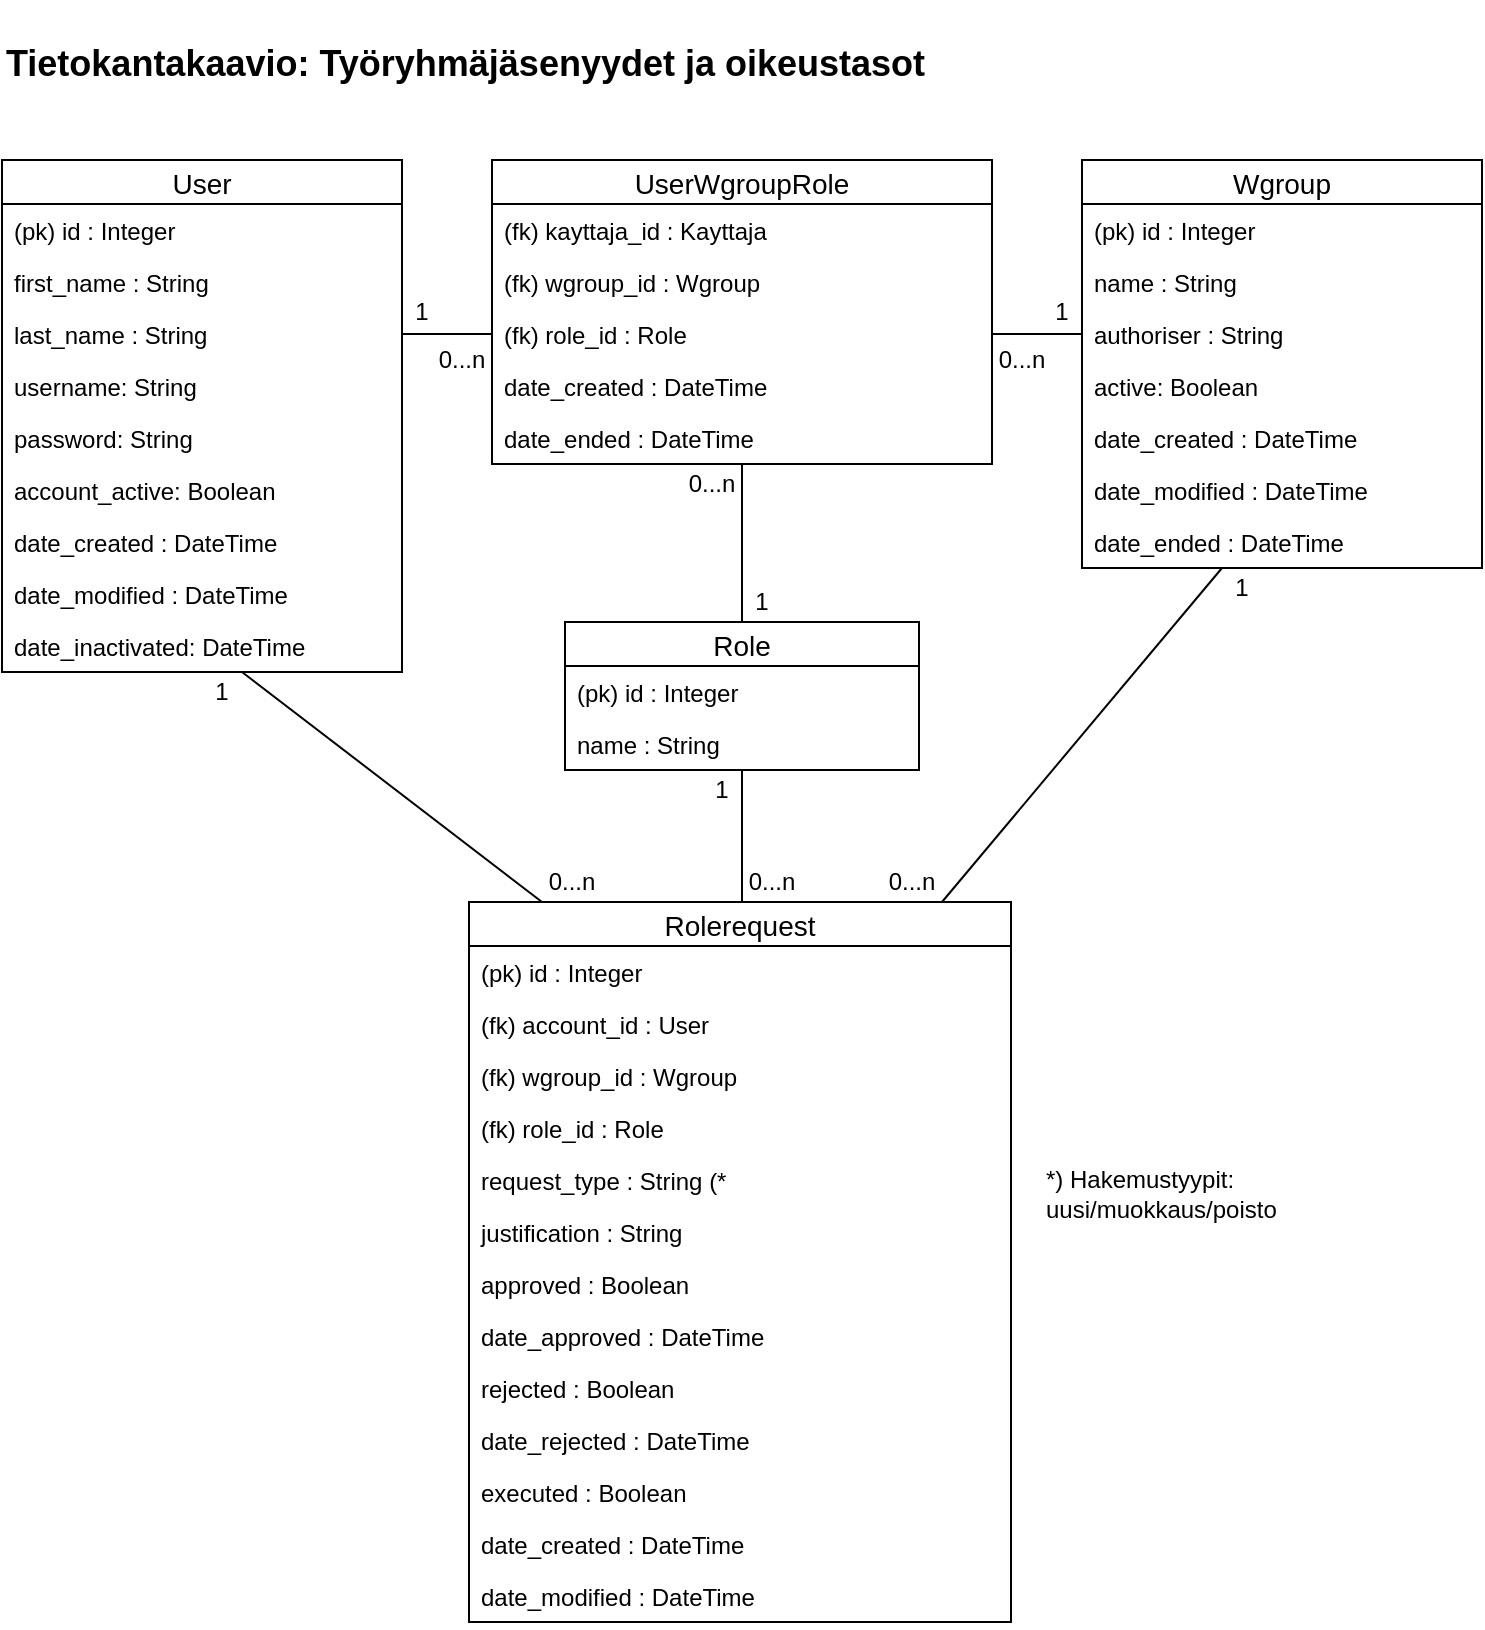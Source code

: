 <mxfile version="12.6.2" type="device"><diagram id="K_6eRJi6-mavrpqg_ub1" name="Page-1"><mxGraphModel dx="673" dy="753" grid="1" gridSize="10" guides="1" tooltips="1" connect="1" arrows="1" fold="1" page="1" pageScale="1" pageWidth="827" pageHeight="1169" math="0" shadow="0"><root><mxCell id="0"/><mxCell id="1" parent="0"/><mxCell id="vYs6WJxpEF9WLS63FCqz-5" value="User" style="swimlane;fontStyle=0;childLayout=stackLayout;horizontal=1;startSize=22;fillColor=none;horizontalStack=0;resizeParent=1;resizeParentMax=0;resizeLast=0;collapsible=1;marginBottom=0;swimlaneFillColor=#ffffff;align=center;fontSize=14;" parent="1" vertex="1"><mxGeometry x="50" y="100" width="200" height="256" as="geometry"/></mxCell><mxCell id="vYs6WJxpEF9WLS63FCqz-66" value="(pk) id : Integer" style="text;strokeColor=none;fillColor=none;spacingLeft=4;spacingRight=4;overflow=hidden;rotatable=0;points=[[0,0.5],[1,0.5]];portConstraint=eastwest;fontSize=12;" parent="vYs6WJxpEF9WLS63FCqz-5" vertex="1"><mxGeometry y="22" width="200" height="26" as="geometry"/></mxCell><mxCell id="vYs6WJxpEF9WLS63FCqz-6" value="first_name : String" style="text;strokeColor=none;fillColor=none;spacingLeft=4;spacingRight=4;overflow=hidden;rotatable=0;points=[[0,0.5],[1,0.5]];portConstraint=eastwest;fontSize=12;" parent="vYs6WJxpEF9WLS63FCqz-5" vertex="1"><mxGeometry y="48" width="200" height="26" as="geometry"/></mxCell><mxCell id="vYs6WJxpEF9WLS63FCqz-7" value="last_name : String" style="text;strokeColor=none;fillColor=none;spacingLeft=4;spacingRight=4;overflow=hidden;rotatable=0;points=[[0,0.5],[1,0.5]];portConstraint=eastwest;fontSize=12;" parent="vYs6WJxpEF9WLS63FCqz-5" vertex="1"><mxGeometry y="74" width="200" height="26" as="geometry"/></mxCell><mxCell id="vYs6WJxpEF9WLS63FCqz-19" value="username: String" style="text;strokeColor=none;fillColor=none;spacingLeft=4;spacingRight=4;overflow=hidden;rotatable=0;points=[[0,0.5],[1,0.5]];portConstraint=eastwest;fontSize=12;" parent="vYs6WJxpEF9WLS63FCqz-5" vertex="1"><mxGeometry y="100" width="200" height="26" as="geometry"/></mxCell><mxCell id="9SXKXt_-whDtEp_cpkO0-17" value="password: String" style="text;strokeColor=none;fillColor=none;spacingLeft=4;spacingRight=4;overflow=hidden;rotatable=0;points=[[0,0.5],[1,0.5]];portConstraint=eastwest;fontSize=12;" parent="vYs6WJxpEF9WLS63FCqz-5" vertex="1"><mxGeometry y="126" width="200" height="26" as="geometry"/></mxCell><mxCell id="9SXKXt_-whDtEp_cpkO0-16" value="account_active: Boolean" style="text;strokeColor=none;fillColor=none;spacingLeft=4;spacingRight=4;overflow=hidden;rotatable=0;points=[[0,0.5],[1,0.5]];portConstraint=eastwest;fontSize=12;" parent="vYs6WJxpEF9WLS63FCqz-5" vertex="1"><mxGeometry y="152" width="200" height="26" as="geometry"/></mxCell><mxCell id="vYs6WJxpEF9WLS63FCqz-21" value="date_created : DateTime" style="text;strokeColor=none;fillColor=none;spacingLeft=4;spacingRight=4;overflow=hidden;rotatable=0;points=[[0,0.5],[1,0.5]];portConstraint=eastwest;fontSize=12;" parent="vYs6WJxpEF9WLS63FCqz-5" vertex="1"><mxGeometry y="178" width="200" height="26" as="geometry"/></mxCell><mxCell id="9SXKXt_-whDtEp_cpkO0-2" value="date_modified : DateTime" style="text;strokeColor=none;fillColor=none;spacingLeft=4;spacingRight=4;overflow=hidden;rotatable=0;points=[[0,0.5],[1,0.5]];portConstraint=eastwest;fontSize=12;" parent="vYs6WJxpEF9WLS63FCqz-5" vertex="1"><mxGeometry y="204" width="200" height="26" as="geometry"/></mxCell><mxCell id="vYs6WJxpEF9WLS63FCqz-26" value="date_inactivated: DateTime" style="text;strokeColor=none;fillColor=none;spacingLeft=4;spacingRight=4;overflow=hidden;rotatable=0;points=[[0,0.5],[1,0.5]];portConstraint=eastwest;fontSize=12;" parent="vYs6WJxpEF9WLS63FCqz-5" vertex="1"><mxGeometry y="230" width="200" height="26" as="geometry"/></mxCell><mxCell id="vYs6WJxpEF9WLS63FCqz-11" value="Wgroup" style="swimlane;fontStyle=0;childLayout=stackLayout;horizontal=1;startSize=22;fillColor=none;horizontalStack=0;resizeParent=1;resizeParentMax=0;resizeLast=0;collapsible=1;marginBottom=0;swimlaneFillColor=#ffffff;align=center;fontSize=14;" parent="1" vertex="1"><mxGeometry x="590" y="100" width="200" height="204" as="geometry"/></mxCell><mxCell id="vYs6WJxpEF9WLS63FCqz-64" value="(pk) id : Integer" style="text;strokeColor=none;fillColor=none;spacingLeft=4;spacingRight=4;overflow=hidden;rotatable=0;points=[[0,0.5],[1,0.5]];portConstraint=eastwest;fontSize=12;" parent="vYs6WJxpEF9WLS63FCqz-11" vertex="1"><mxGeometry y="22" width="200" height="26" as="geometry"/></mxCell><mxCell id="vYs6WJxpEF9WLS63FCqz-12" value="name : String" style="text;strokeColor=none;fillColor=none;spacingLeft=4;spacingRight=4;overflow=hidden;rotatable=0;points=[[0,0.5],[1,0.5]];portConstraint=eastwest;fontSize=12;" parent="vYs6WJxpEF9WLS63FCqz-11" vertex="1"><mxGeometry y="48" width="200" height="26" as="geometry"/></mxCell><mxCell id="vYs6WJxpEF9WLS63FCqz-27" value="authoriser : String" style="text;strokeColor=none;fillColor=none;spacingLeft=4;spacingRight=4;overflow=hidden;rotatable=0;points=[[0,0.5],[1,0.5]];portConstraint=eastwest;fontSize=12;" parent="vYs6WJxpEF9WLS63FCqz-11" vertex="1"><mxGeometry y="74" width="200" height="26" as="geometry"/></mxCell><mxCell id="9SXKXt_-whDtEp_cpkO0-15" value="active: Boolean" style="text;strokeColor=none;fillColor=none;spacingLeft=4;spacingRight=4;overflow=hidden;rotatable=0;points=[[0,0.5],[1,0.5]];portConstraint=eastwest;fontSize=12;" parent="vYs6WJxpEF9WLS63FCqz-11" vertex="1"><mxGeometry y="100" width="200" height="26" as="geometry"/></mxCell><mxCell id="vYs6WJxpEF9WLS63FCqz-13" value="date_created : DateTime" style="text;strokeColor=none;fillColor=none;spacingLeft=4;spacingRight=4;overflow=hidden;rotatable=0;points=[[0,0.5],[1,0.5]];portConstraint=eastwest;fontSize=12;" parent="vYs6WJxpEF9WLS63FCqz-11" vertex="1"><mxGeometry y="126" width="200" height="26" as="geometry"/></mxCell><mxCell id="9SXKXt_-whDtEp_cpkO0-5" value="date_modified : DateTime" style="text;strokeColor=none;fillColor=none;spacingLeft=4;spacingRight=4;overflow=hidden;rotatable=0;points=[[0,0.5],[1,0.5]];portConstraint=eastwest;fontSize=12;" parent="vYs6WJxpEF9WLS63FCqz-11" vertex="1"><mxGeometry y="152" width="200" height="26" as="geometry"/></mxCell><mxCell id="vYs6WJxpEF9WLS63FCqz-14" value="date_ended : DateTime" style="text;strokeColor=none;fillColor=none;spacingLeft=4;spacingRight=4;overflow=hidden;rotatable=0;points=[[0,0.5],[1,0.5]];portConstraint=eastwest;fontSize=12;" parent="vYs6WJxpEF9WLS63FCqz-11" vertex="1"><mxGeometry y="178" width="200" height="26" as="geometry"/></mxCell><mxCell id="vYs6WJxpEF9WLS63FCqz-15" value="Rolerequest" style="swimlane;fontStyle=0;childLayout=stackLayout;horizontal=1;startSize=22;fillColor=none;horizontalStack=0;resizeParent=1;resizeParentMax=0;resizeLast=0;collapsible=1;marginBottom=0;swimlaneFillColor=#ffffff;align=center;fontSize=14;" parent="1" vertex="1"><mxGeometry x="283.5" y="471" width="271" height="360" as="geometry"/></mxCell><mxCell id="vYs6WJxpEF9WLS63FCqz-62" value="(pk) id : Integer" style="text;strokeColor=none;fillColor=none;spacingLeft=4;spacingRight=4;overflow=hidden;rotatable=0;points=[[0,0.5],[1,0.5]];portConstraint=eastwest;fontSize=12;" parent="vYs6WJxpEF9WLS63FCqz-15" vertex="1"><mxGeometry y="22" width="271" height="26" as="geometry"/></mxCell><mxCell id="vYs6WJxpEF9WLS63FCqz-65" value="(fk) account_id : User" style="text;strokeColor=none;fillColor=none;spacingLeft=4;spacingRight=4;overflow=hidden;rotatable=0;points=[[0,0.5],[1,0.5]];portConstraint=eastwest;fontSize=12;" parent="vYs6WJxpEF9WLS63FCqz-15" vertex="1"><mxGeometry y="48" width="271" height="26" as="geometry"/></mxCell><mxCell id="vYs6WJxpEF9WLS63FCqz-87" value="(fk) wgroup_id : Wgroup" style="text;strokeColor=none;fillColor=none;spacingLeft=4;spacingRight=4;overflow=hidden;rotatable=0;points=[[0,0.5],[1,0.5]];portConstraint=eastwest;fontSize=12;" parent="vYs6WJxpEF9WLS63FCqz-15" vertex="1"><mxGeometry y="74" width="271" height="26" as="geometry"/></mxCell><mxCell id="vYs6WJxpEF9WLS63FCqz-88" value="(fk) role_id : Role" style="text;strokeColor=none;fillColor=none;spacingLeft=4;spacingRight=4;overflow=hidden;rotatable=0;points=[[0,0.5],[1,0.5]];portConstraint=eastwest;fontSize=12;" parent="vYs6WJxpEF9WLS63FCqz-15" vertex="1"><mxGeometry y="100" width="271" height="26" as="geometry"/></mxCell><mxCell id="vYs6WJxpEF9WLS63FCqz-16" value="request_type : String (*" style="text;strokeColor=none;fillColor=none;spacingLeft=4;spacingRight=4;overflow=hidden;rotatable=0;points=[[0,0.5],[1,0.5]];portConstraint=eastwest;fontSize=12;" parent="vYs6WJxpEF9WLS63FCqz-15" vertex="1"><mxGeometry y="126" width="271" height="26" as="geometry"/></mxCell><mxCell id="vYs6WJxpEF9WLS63FCqz-18" value="justification : String" style="text;strokeColor=none;fillColor=none;spacingLeft=4;spacingRight=4;overflow=hidden;rotatable=0;points=[[0,0.5],[1,0.5]];portConstraint=eastwest;fontSize=12;" parent="vYs6WJxpEF9WLS63FCqz-15" vertex="1"><mxGeometry y="152" width="271" height="26" as="geometry"/></mxCell><mxCell id="vYs6WJxpEF9WLS63FCqz-31" value="approved : Boolean" style="text;strokeColor=none;fillColor=none;spacingLeft=4;spacingRight=4;overflow=hidden;rotatable=0;points=[[0,0.5],[1,0.5]];portConstraint=eastwest;fontSize=12;" parent="vYs6WJxpEF9WLS63FCqz-15" vertex="1"><mxGeometry y="178" width="271" height="26" as="geometry"/></mxCell><mxCell id="13NI0vc8-d1OaprR5OlA-2" value="date_approved : DateTime" style="text;strokeColor=none;fillColor=none;spacingLeft=4;spacingRight=4;overflow=hidden;rotatable=0;points=[[0,0.5],[1,0.5]];portConstraint=eastwest;fontSize=12;" parent="vYs6WJxpEF9WLS63FCqz-15" vertex="1"><mxGeometry y="204" width="271" height="26" as="geometry"/></mxCell><mxCell id="vYs6WJxpEF9WLS63FCqz-34" value="rejected : Boolean" style="text;strokeColor=none;fillColor=none;spacingLeft=4;spacingRight=4;overflow=hidden;rotatable=0;points=[[0,0.5],[1,0.5]];portConstraint=eastwest;fontSize=12;" parent="vYs6WJxpEF9WLS63FCqz-15" vertex="1"><mxGeometry y="230" width="271" height="26" as="geometry"/></mxCell><mxCell id="ODorzyz_wUJmV5muRfNS-1" value="date_rejected : DateTime" style="text;strokeColor=none;fillColor=none;spacingLeft=4;spacingRight=4;overflow=hidden;rotatable=0;points=[[0,0.5],[1,0.5]];portConstraint=eastwest;fontSize=12;" vertex="1" parent="vYs6WJxpEF9WLS63FCqz-15"><mxGeometry y="256" width="271" height="26" as="geometry"/></mxCell><mxCell id="vYs6WJxpEF9WLS63FCqz-32" value="executed : Boolean" style="text;strokeColor=none;fillColor=none;spacingLeft=4;spacingRight=4;overflow=hidden;rotatable=0;points=[[0,0.5],[1,0.5]];portConstraint=eastwest;fontSize=12;" parent="vYs6WJxpEF9WLS63FCqz-15" vertex="1"><mxGeometry y="282" width="271" height="26" as="geometry"/></mxCell><mxCell id="9SXKXt_-whDtEp_cpkO0-7" value="date_created : DateTime" style="text;strokeColor=none;fillColor=none;spacingLeft=4;spacingRight=4;overflow=hidden;rotatable=0;points=[[0,0.5],[1,0.5]];portConstraint=eastwest;fontSize=12;" parent="vYs6WJxpEF9WLS63FCqz-15" vertex="1"><mxGeometry y="308" width="271" height="26" as="geometry"/></mxCell><mxCell id="9SXKXt_-whDtEp_cpkO0-8" value="date_modified : DateTime" style="text;strokeColor=none;fillColor=none;spacingLeft=4;spacingRight=4;overflow=hidden;rotatable=0;points=[[0,0.5],[1,0.5]];portConstraint=eastwest;fontSize=12;" parent="vYs6WJxpEF9WLS63FCqz-15" vertex="1"><mxGeometry y="334" width="271" height="26" as="geometry"/></mxCell><mxCell id="vYs6WJxpEF9WLS63FCqz-22" value="Role" style="swimlane;fontStyle=0;childLayout=stackLayout;horizontal=1;startSize=22;fillColor=none;horizontalStack=0;resizeParent=1;resizeParentMax=0;resizeLast=0;collapsible=1;marginBottom=0;swimlaneFillColor=#ffffff;align=center;fontSize=14;" parent="1" vertex="1"><mxGeometry x="331.5" y="331" width="177" height="74" as="geometry"/></mxCell><mxCell id="vYs6WJxpEF9WLS63FCqz-63" value="(pk) id : Integer" style="text;strokeColor=none;fillColor=none;spacingLeft=4;spacingRight=4;overflow=hidden;rotatable=0;points=[[0,0.5],[1,0.5]];portConstraint=eastwest;fontSize=12;" parent="vYs6WJxpEF9WLS63FCqz-22" vertex="1"><mxGeometry y="22" width="177" height="26" as="geometry"/></mxCell><mxCell id="vYs6WJxpEF9WLS63FCqz-25" value="name : String" style="text;strokeColor=none;fillColor=none;spacingLeft=4;spacingRight=4;overflow=hidden;rotatable=0;points=[[0,0.5],[1,0.5]];portConstraint=eastwest;fontSize=12;" parent="vYs6WJxpEF9WLS63FCqz-22" vertex="1"><mxGeometry y="48" width="177" height="26" as="geometry"/></mxCell><mxCell id="vYs6WJxpEF9WLS63FCqz-74" value="UserWgroupRole" style="swimlane;fontStyle=0;childLayout=stackLayout;horizontal=1;startSize=22;fillColor=none;horizontalStack=0;resizeParent=1;resizeParentMax=0;resizeLast=0;collapsible=1;marginBottom=0;swimlaneFillColor=#ffffff;align=center;fontSize=14;" parent="1" vertex="1"><mxGeometry x="295" y="100" width="250" height="152" as="geometry"/></mxCell><mxCell id="vYs6WJxpEF9WLS63FCqz-76" value="(fk) kayttaja_id : Kayttaja" style="text;strokeColor=none;fillColor=none;spacingLeft=4;spacingRight=4;overflow=hidden;rotatable=0;points=[[0,0.5],[1,0.5]];portConstraint=eastwest;fontSize=12;" parent="vYs6WJxpEF9WLS63FCqz-74" vertex="1"><mxGeometry y="22" width="250" height="26" as="geometry"/></mxCell><mxCell id="vYs6WJxpEF9WLS63FCqz-77" value="(fk) wgroup_id : Wgroup" style="text;strokeColor=none;fillColor=none;spacingLeft=4;spacingRight=4;overflow=hidden;rotatable=0;points=[[0,0.5],[1,0.5]];portConstraint=eastwest;fontSize=12;" parent="vYs6WJxpEF9WLS63FCqz-74" vertex="1"><mxGeometry y="48" width="250" height="26" as="geometry"/></mxCell><mxCell id="vYs6WJxpEF9WLS63FCqz-75" value="(fk) role_id : Role" style="text;strokeColor=none;fillColor=none;spacingLeft=4;spacingRight=4;overflow=hidden;rotatable=0;points=[[0,0.5],[1,0.5]];portConstraint=eastwest;fontSize=12;" parent="vYs6WJxpEF9WLS63FCqz-74" vertex="1"><mxGeometry y="74" width="250" height="26" as="geometry"/></mxCell><mxCell id="vYs6WJxpEF9WLS63FCqz-23" value="date_created : DateTime" style="text;strokeColor=none;fillColor=none;spacingLeft=4;spacingRight=4;overflow=hidden;rotatable=0;points=[[0,0.5],[1,0.5]];portConstraint=eastwest;fontSize=12;" parent="vYs6WJxpEF9WLS63FCqz-74" vertex="1"><mxGeometry y="100" width="250" height="26" as="geometry"/></mxCell><mxCell id="vYs6WJxpEF9WLS63FCqz-24" value="date_ended : DateTime" style="text;strokeColor=none;fillColor=none;spacingLeft=4;spacingRight=4;overflow=hidden;rotatable=0;points=[[0,0.5],[1,0.5]];portConstraint=eastwest;fontSize=12;" parent="vYs6WJxpEF9WLS63FCqz-74" vertex="1"><mxGeometry y="126" width="250" height="26" as="geometry"/></mxCell><mxCell id="vYs6WJxpEF9WLS63FCqz-107" value="0...n" style="text;html=1;strokeColor=none;fillColor=none;align=center;verticalAlign=middle;whiteSpace=wrap;rounded=0;" parent="1" vertex="1"><mxGeometry x="320" y="451" width="30" height="20" as="geometry"/></mxCell><mxCell id="vYs6WJxpEF9WLS63FCqz-108" value="0...n" style="text;html=1;strokeColor=none;fillColor=none;align=center;verticalAlign=middle;whiteSpace=wrap;rounded=0;" parent="1" vertex="1"><mxGeometry x="265" y="190" width="30" height="20" as="geometry"/></mxCell><mxCell id="vYs6WJxpEF9WLS63FCqz-109" value="1" style="text;html=1;strokeColor=none;fillColor=none;align=center;verticalAlign=middle;whiteSpace=wrap;rounded=0;" parent="1" vertex="1"><mxGeometry x="250" y="166" width="20" height="20" as="geometry"/></mxCell><mxCell id="vYs6WJxpEF9WLS63FCqz-113" value="1" style="text;html=1;strokeColor=none;fillColor=none;align=center;verticalAlign=middle;whiteSpace=wrap;rounded=0;" parent="1" vertex="1"><mxGeometry x="420" y="311" width="20" height="20" as="geometry"/></mxCell><mxCell id="vYs6WJxpEF9WLS63FCqz-114" value="1" style="text;html=1;strokeColor=none;fillColor=none;align=center;verticalAlign=middle;whiteSpace=wrap;rounded=0;" parent="1" vertex="1"><mxGeometry x="570" y="166" width="20" height="20" as="geometry"/></mxCell><mxCell id="vYs6WJxpEF9WLS63FCqz-115" value="1" style="text;html=1;strokeColor=none;fillColor=none;align=center;verticalAlign=middle;whiteSpace=wrap;rounded=0;" parent="1" vertex="1"><mxGeometry x="150" y="356" width="20" height="20" as="geometry"/></mxCell><mxCell id="vYs6WJxpEF9WLS63FCqz-116" value="0...n" style="text;html=1;strokeColor=none;fillColor=none;align=center;verticalAlign=middle;whiteSpace=wrap;rounded=0;" parent="1" vertex="1"><mxGeometry x="545" y="190" width="30" height="20" as="geometry"/></mxCell><mxCell id="vYs6WJxpEF9WLS63FCqz-117" value="0...n" style="text;html=1;strokeColor=none;fillColor=none;align=center;verticalAlign=middle;whiteSpace=wrap;rounded=0;" parent="1" vertex="1"><mxGeometry x="390" y="252" width="30" height="20" as="geometry"/></mxCell><mxCell id="vYs6WJxpEF9WLS63FCqz-140" value="" style="endArrow=none;html=1;exitX=1;exitY=0;exitDx=0;exitDy=0;entryX=0;entryY=1;entryDx=0;entryDy=0;" parent="1" source="vYs6WJxpEF9WLS63FCqz-115" target="vYs6WJxpEF9WLS63FCqz-107" edge="1"><mxGeometry width="50" height="50" relative="1" as="geometry"><mxPoint x="150" y="298" as="sourcePoint"/><mxPoint x="120" y="360" as="targetPoint"/></mxGeometry></mxCell><mxCell id="vYs6WJxpEF9WLS63FCqz-149" value="" style="endArrow=none;html=1;exitX=1;exitY=0;exitDx=0;exitDy=0;entryX=0;entryY=1;entryDx=0;entryDy=0;" parent="1" source="vYs6WJxpEF9WLS63FCqz-117" target="vYs6WJxpEF9WLS63FCqz-113" edge="1"><mxGeometry width="50" height="50" relative="1" as="geometry"><mxPoint x="430" y="280" as="sourcePoint"/><mxPoint x="420" y="329" as="targetPoint"/></mxGeometry></mxCell><mxCell id="vYs6WJxpEF9WLS63FCqz-155" value="" style="endArrow=none;html=1;exitX=1;exitY=0.5;exitDx=0;exitDy=0;entryX=0;entryY=0.5;entryDx=0;entryDy=0;" parent="1" edge="1"><mxGeometry width="50" height="50" relative="1" as="geometry"><mxPoint x="250" y="187" as="sourcePoint"/><mxPoint x="295" y="187" as="targetPoint"/></mxGeometry></mxCell><mxCell id="vYs6WJxpEF9WLS63FCqz-156" value="" style="endArrow=none;html=1;exitX=1;exitY=0.5;exitDx=0;exitDy=0;entryX=0;entryY=0.5;entryDx=0;entryDy=0;" parent="1" edge="1"><mxGeometry width="50" height="50" relative="1" as="geometry"><mxPoint x="545" y="187" as="sourcePoint"/><mxPoint x="590" y="187" as="targetPoint"/></mxGeometry></mxCell><mxCell id="vYs6WJxpEF9WLS63FCqz-157" value="" style="endArrow=none;html=1;entryX=0;entryY=1;entryDx=0;entryDy=0;exitX=1;exitY=0;exitDx=0;exitDy=0;" parent="1" source="vYs6WJxpEF9WLS63FCqz-164" target="vYs6WJxpEF9WLS63FCqz-160" edge="1"><mxGeometry width="50" height="50" relative="1" as="geometry"><mxPoint x="430" y="390" as="sourcePoint"/><mxPoint x="140" y="357" as="targetPoint"/></mxGeometry></mxCell><mxCell id="vYs6WJxpEF9WLS63FCqz-158" value="" style="endArrow=none;html=1;entryX=0;entryY=0;entryDx=0;entryDy=0;exitX=1;exitY=1;exitDx=0;exitDy=0;" parent="1" source="vYs6WJxpEF9WLS63FCqz-159" target="vYs6WJxpEF9WLS63FCqz-165" edge="1"><mxGeometry width="50" height="50" relative="1" as="geometry"><mxPoint x="310" y="500" as="sourcePoint"/><mxPoint x="334.5" y="582" as="targetPoint"/></mxGeometry></mxCell><mxCell id="vYs6WJxpEF9WLS63FCqz-159" value="0...n" style="text;html=1;strokeColor=none;fillColor=none;align=center;verticalAlign=middle;whiteSpace=wrap;rounded=0;" parent="1" vertex="1"><mxGeometry x="490" y="451" width="30" height="20" as="geometry"/></mxCell><mxCell id="vYs6WJxpEF9WLS63FCqz-160" value="0...n" style="text;html=1;strokeColor=none;fillColor=none;align=center;verticalAlign=middle;whiteSpace=wrap;rounded=0;" parent="1" vertex="1"><mxGeometry x="420" y="451" width="30" height="20" as="geometry"/></mxCell><mxCell id="vYs6WJxpEF9WLS63FCqz-164" value="1" style="text;html=1;strokeColor=none;fillColor=none;align=center;verticalAlign=middle;whiteSpace=wrap;rounded=0;" parent="1" vertex="1"><mxGeometry x="400" y="405" width="20" height="20" as="geometry"/></mxCell><mxCell id="vYs6WJxpEF9WLS63FCqz-165" value="1" style="text;html=1;strokeColor=none;fillColor=none;align=center;verticalAlign=middle;whiteSpace=wrap;rounded=0;" parent="1" vertex="1"><mxGeometry x="660" y="304" width="20" height="20" as="geometry"/></mxCell><mxCell id="vYs6WJxpEF9WLS63FCqz-169" value="&lt;h2&gt;Tietokantakaavio: Työryhmäjäsenyydet ja oikeustasot&lt;/h2&gt;" style="text;html=1;" parent="1" vertex="1"><mxGeometry x="50" y="20" width="490" height="50" as="geometry"/></mxCell><mxCell id="E3sSIYKAcjF_TZXB4lkb-1" value="&lt;div align=&quot;left&quot;&gt;*) Hakemustyypit: &lt;br&gt;&lt;/div&gt;&lt;div align=&quot;left&quot;&gt;uusi/muokkaus/poisto&lt;/div&gt;" style="text;html=1;strokeColor=none;fillColor=none;align=left;verticalAlign=middle;whiteSpace=wrap;rounded=0;" parent="1" vertex="1"><mxGeometry x="570" y="587" width="140" height="60" as="geometry"/></mxCell></root></mxGraphModel></diagram></mxfile>